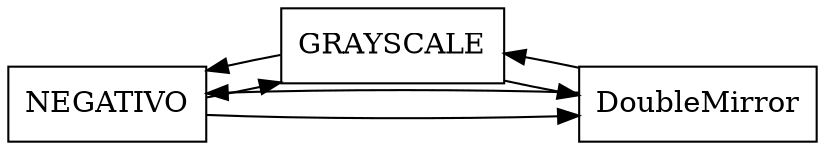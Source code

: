 digraph FILTERS{
compound=true;
rankdir="LR"
node[shape="rectangle"];
NEGATIVO[label="NEGATIVO"];
NEGATIVO -> GRAYSCALE -> NEGATIVO;
GRAYSCALE[label="GRAYSCALE"];
GRAYSCALE -> DoubleMirror -> GRAYSCALE;
DoubleMirror[label="DoubleMirror"];
DoubleMirror -> NEGATIVO -> DoubleMirror;
}